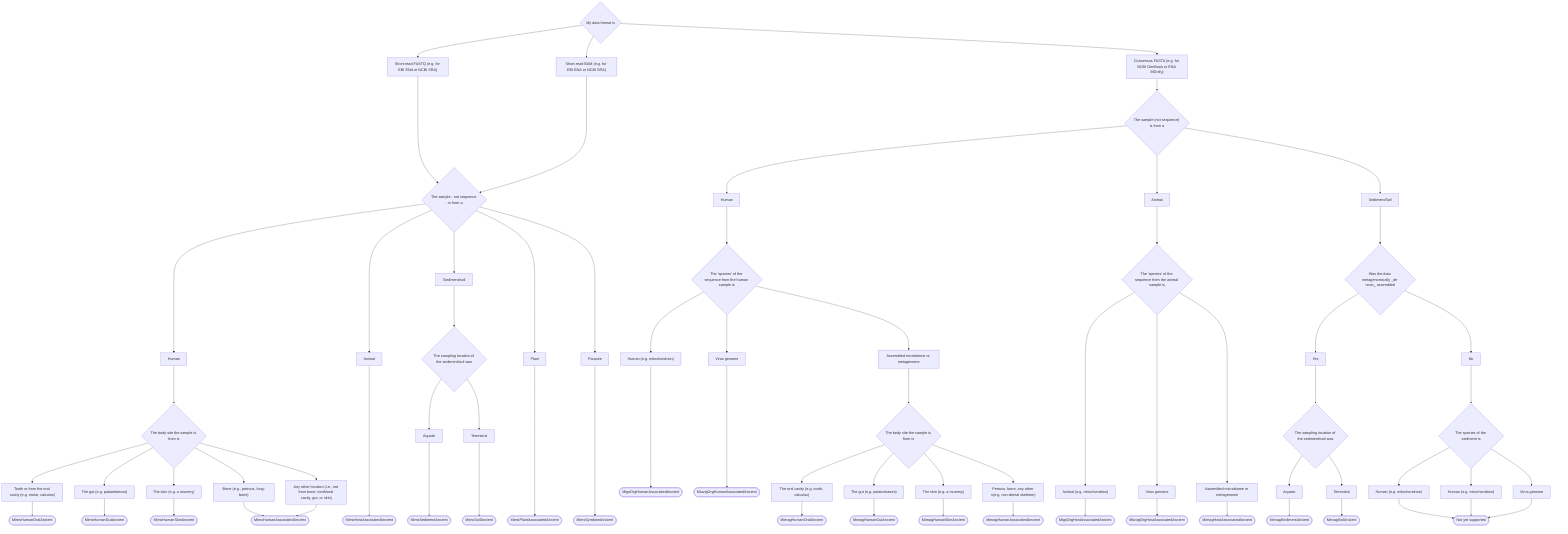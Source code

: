 flowchart TD
    q1{"My data format is"}
    q1 --> fastq["Short-read FASTQ (e.g. for EBI ENA or NCBI SRA)"]
    q1 --> bam["Short-read BAM (e.g. for EBI ENA or NCBI SRA)"]
    q1 --> fasta["Consensus FASTA (e.g. for NCBI GenBank or ENA MGnify)"]

    fastq ---> q2
    bam ---> q2

    q2{"The sample - not sequence - is from a"}
    q2 ---> SampleFastqHuman["Human"]
    q2 ---> SampleFastqAnimal["Animal"]
    q2 --> SampleFastqSediment["Sediment/soil"]
    q2 ---> SampleFastqPlant["Plant"]
    q2 ---> SampleFastqSymbiont["Parasite"]

    SampleFastqHuman --> q13
    SampleFastqAnimal ----> MimsHostAssociatedAncient([MimsHostAssociatedAncient])
    SampleFastqSediment --> q14
    SampleFastqPlant ----> MimsPlantAssociatedAncient(["MimsPlantAssociatedAncient"])
    SampleFastqSymbiont ----> MimsSymbiontAncient([MimsSymbiontAncient])

    q13{"The body site the sample is from is"}
    q13 --> FastqHumanOral["Tooth or from the oral cavity (e.g. molar, calculus)"]
    q13 --> FastqHumanGut["The gut (e.g. palaeofaeces)"]
    q13 --> FastqHumanSkin["The skin (e.g. a mummy)"]
    q13 --> FastqHumanBone["Bone (e.g., petrous, long-bone)"]
    q13 --> FastqHumanOther["Any other location (i.e., not from bone, tooth/oral cavity, gut, or skin)"]

    FastqHumanOral --> MimsHumanGutOralAncient([MimsHumanOralAncient])
    FastqHumanGut --> MimsHumanGutAncient([MimsHumanGutAncient])
    FastqHumanSkin --> MimsHumanSkinAncient([MimsHumanSkinAncient])
    FastqHumanBone --> MimsHumanAssociatedAncient([MimsHumanAssociatedAncient])
    FastqHumanOther --> MimsHumanAssociatedAncient([MimsHumanAssociatedAncient])

    q14{"The sampling location of the sediment/soil was"}
    q14 --> SampleFastqLake["Aquatic"]
    q14 --> SampleFastqTerrestrial["Terrestrial"]
    SampleFastqLake ---> MimsSedimentAncient(["MimsSedimentAncient"])
    SampleFastqTerrestrial --->  MimsSoilAncient(["MimsSoilAncient"])

    fasta --> q3{"The sample (not sequence) is from a"}
    q3 --> SampleFastaHuman[Human]
    q3 --> SampleFastaAnimal[Animal]
    q3 --> SampleFastaSediment["Sediment/Soil"]
    SampleFastaHuman --> q6
    SampleFastaAnimal --> q7
    SampleFastaSediment --> q11

    q11{"Was the data metagenomically _de novo_ assembled"}
    q11 --> FastaSedimentAssembleYes["Yes"]
    q11 --> FastaSedimentAssembleNo["No"]
    FastaSedimentAssembleYes --> q10
    FastaSedimentAssembleNo --> q12

    q12{"The species of the sediment is"}
    q12 --> SeqFastaSedimentHuman["Human (e.g. mitochondrion)"]
    q12 --> SeqFastaSedimentAnimal["Human (e.g. mitochondrion)"]
    q12 --> SeqFastaSedimentVirus["Virus genome"]

    SeqFastaSedimentHuman --> NotYetSupported(["Not yet supported"])
    SeqFastaSedimentAnimal --> NotYetSupported(["Not yet supported"])
    SeqFastaSedimentVirus --> NotYetSupported(["Not yet supported"])

    q10{"The sampling location of the sediment/soil was"}
    q10 --> SampleFastaLake["Aquatic"]
    q10 --> SampleFastaTerrestrial["Terrestrial"]
    SampleFastaLake --> MimagSedimentAncient(["MimagSedimentAncient"])
    SampleFastaTerrestrial -->  MimagSoilAncient(["MimagSoilAncient"])

    q6{"The 'species' of the sequence from the human sample is"}
    q6 --> SeqFastaHuman["Human (e.g. mitochondrion)"]
    q6 --> SeqFastaVirus["Virus genome"]
    q6 --> SeqFastaHumanMetagenome["Assembled microbiome or metagenome"]

    SeqFastaHuman ---> MigsOrgHumanAssociatedAncient([MigsOrgHumanAssociatedAncient])
    SeqFastaVirus ---> MiuvigOrgHumanAssociatedAncient([MiuvigOrgHumanAssociatedAncient])
    SeqFastaHumanMetagenome["Assembled microbiome or metagenome"] --> q8

    q8{"The body site the sample is from is"}
    q8 --> FastaHumanOral["The oral cavity (e.g. tooth, calculus)"]
    q8 --> FastaHumanGut["The gut (e.g. palaeofaeces)"]
    q8 --> FastaHumanSkin["The skin (e.g. a mummy)"]
    q8 --> FastaHumanOther["Petrous, bone, any other s(e.g. non-dental skeleton)"]

    FastaHumanOral --> MimagHumanGutOralAncient([MimagHumanOralAncient])
    FastaHumanGut --> MimagHumanGutAncient([MimagHumanGutAncient])
    FastaHumanSkin --> MimagHumanSkinAncient([MimagHumanSkinAncient])
    FastaHumanOther --> MimagHumanAssociatedAncient([MimagHumanAssociatedAncient])

    q7{"The 'species' of the sequence from the animal sample is"}
    q7 ----> SeqFastaAnimal["Animal (e.g. mitochondrion)"]
    q7 ----> SeqFastaAnimalVirus["Virus genome"]
    q7 ---->  SeqFastaAnimalMetagenome["Assembled microbiome or metagenome"]

    SeqFastaAnimal --> MigsOrgHostAssociatedAncient([MigsOrgHostAssociatedAncient])
    SeqFastaAnimalVirus --> MiuvigOrgHostAssociatedAncient([MiuvigOrgHostAssociatedAncient])
    SeqFastaAnimalMetagenome --> MimagHostAssociatedAncient([MimagHostAssociatedAncient])